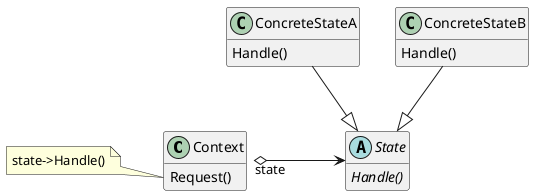 @startuml
top to bottom direction
hide empty members

class Context {
  Request()
}
note as HandleNote
state->Handle()
end note
Context::Request -l-> HandleNote

abstract class State {
  {abstract} Handle()
}
class ConcreteStateA {
  Handle()
}
class ConcreteStateB {
  Handle()
}

Context "state" o-> State : \t\t
ConcreteStateA --|> State
ConcreteStateB --|> State
@enduml
